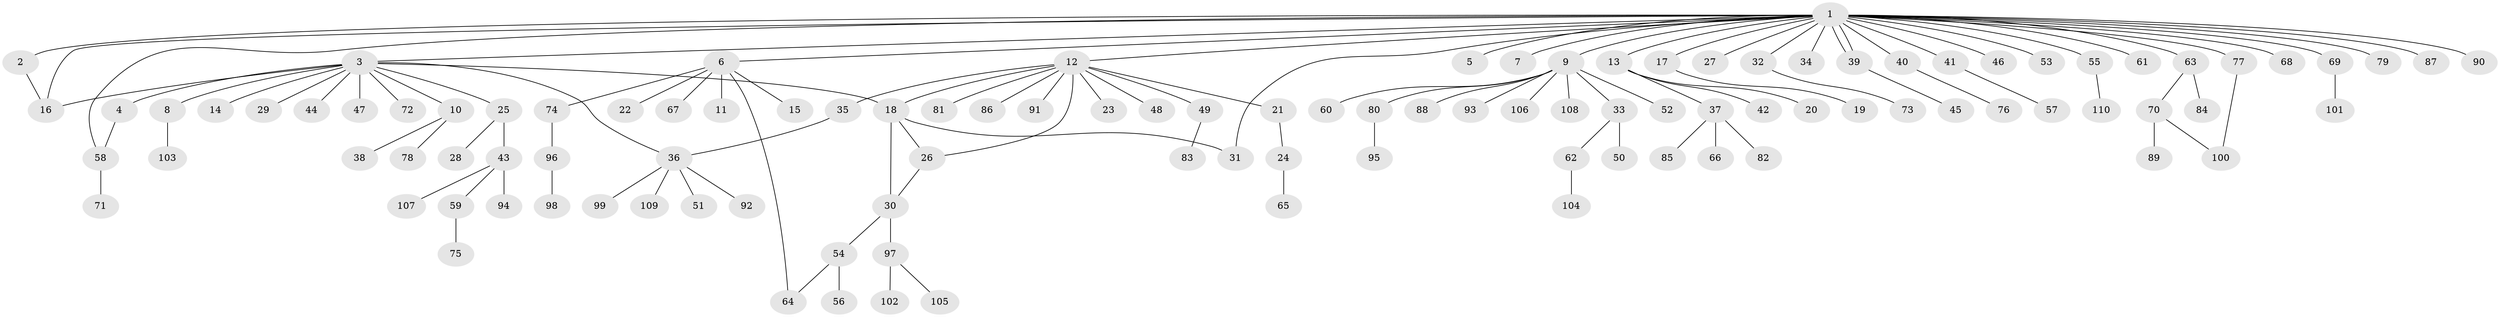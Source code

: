 // coarse degree distribution, {28: 0.011764705882352941, 2: 0.18823529411764706, 13: 0.011764705882352941, 6: 0.011764705882352941, 1: 0.6588235294117647, 10: 0.011764705882352941, 11: 0.011764705882352941, 3: 0.047058823529411764, 4: 0.023529411764705882, 5: 0.023529411764705882}
// Generated by graph-tools (version 1.1) at 2025/23/03/03/25 07:23:51]
// undirected, 110 vertices, 120 edges
graph export_dot {
graph [start="1"]
  node [color=gray90,style=filled];
  1;
  2;
  3;
  4;
  5;
  6;
  7;
  8;
  9;
  10;
  11;
  12;
  13;
  14;
  15;
  16;
  17;
  18;
  19;
  20;
  21;
  22;
  23;
  24;
  25;
  26;
  27;
  28;
  29;
  30;
  31;
  32;
  33;
  34;
  35;
  36;
  37;
  38;
  39;
  40;
  41;
  42;
  43;
  44;
  45;
  46;
  47;
  48;
  49;
  50;
  51;
  52;
  53;
  54;
  55;
  56;
  57;
  58;
  59;
  60;
  61;
  62;
  63;
  64;
  65;
  66;
  67;
  68;
  69;
  70;
  71;
  72;
  73;
  74;
  75;
  76;
  77;
  78;
  79;
  80;
  81;
  82;
  83;
  84;
  85;
  86;
  87;
  88;
  89;
  90;
  91;
  92;
  93;
  94;
  95;
  96;
  97;
  98;
  99;
  100;
  101;
  102;
  103;
  104;
  105;
  106;
  107;
  108;
  109;
  110;
  1 -- 2;
  1 -- 3;
  1 -- 5;
  1 -- 6;
  1 -- 7;
  1 -- 9;
  1 -- 12;
  1 -- 13;
  1 -- 16;
  1 -- 17;
  1 -- 27;
  1 -- 31;
  1 -- 32;
  1 -- 34;
  1 -- 39;
  1 -- 39;
  1 -- 40;
  1 -- 41;
  1 -- 46;
  1 -- 53;
  1 -- 55;
  1 -- 58;
  1 -- 61;
  1 -- 63;
  1 -- 68;
  1 -- 69;
  1 -- 77;
  1 -- 79;
  1 -- 87;
  1 -- 90;
  2 -- 16;
  3 -- 4;
  3 -- 8;
  3 -- 10;
  3 -- 14;
  3 -- 16;
  3 -- 18;
  3 -- 25;
  3 -- 29;
  3 -- 36;
  3 -- 44;
  3 -- 47;
  3 -- 72;
  4 -- 58;
  6 -- 11;
  6 -- 15;
  6 -- 22;
  6 -- 64;
  6 -- 67;
  6 -- 74;
  8 -- 103;
  9 -- 33;
  9 -- 52;
  9 -- 60;
  9 -- 80;
  9 -- 88;
  9 -- 93;
  9 -- 106;
  9 -- 108;
  10 -- 38;
  10 -- 78;
  12 -- 18;
  12 -- 21;
  12 -- 23;
  12 -- 26;
  12 -- 35;
  12 -- 48;
  12 -- 49;
  12 -- 81;
  12 -- 86;
  12 -- 91;
  13 -- 20;
  13 -- 37;
  13 -- 42;
  17 -- 19;
  18 -- 26;
  18 -- 30;
  18 -- 31;
  21 -- 24;
  24 -- 65;
  25 -- 28;
  25 -- 43;
  26 -- 30;
  30 -- 54;
  30 -- 97;
  32 -- 73;
  33 -- 50;
  33 -- 62;
  35 -- 36;
  36 -- 51;
  36 -- 92;
  36 -- 99;
  36 -- 109;
  37 -- 66;
  37 -- 82;
  37 -- 85;
  39 -- 45;
  40 -- 76;
  41 -- 57;
  43 -- 59;
  43 -- 94;
  43 -- 107;
  49 -- 83;
  54 -- 56;
  54 -- 64;
  55 -- 110;
  58 -- 71;
  59 -- 75;
  62 -- 104;
  63 -- 70;
  63 -- 84;
  69 -- 101;
  70 -- 89;
  70 -- 100;
  74 -- 96;
  77 -- 100;
  80 -- 95;
  96 -- 98;
  97 -- 102;
  97 -- 105;
}
